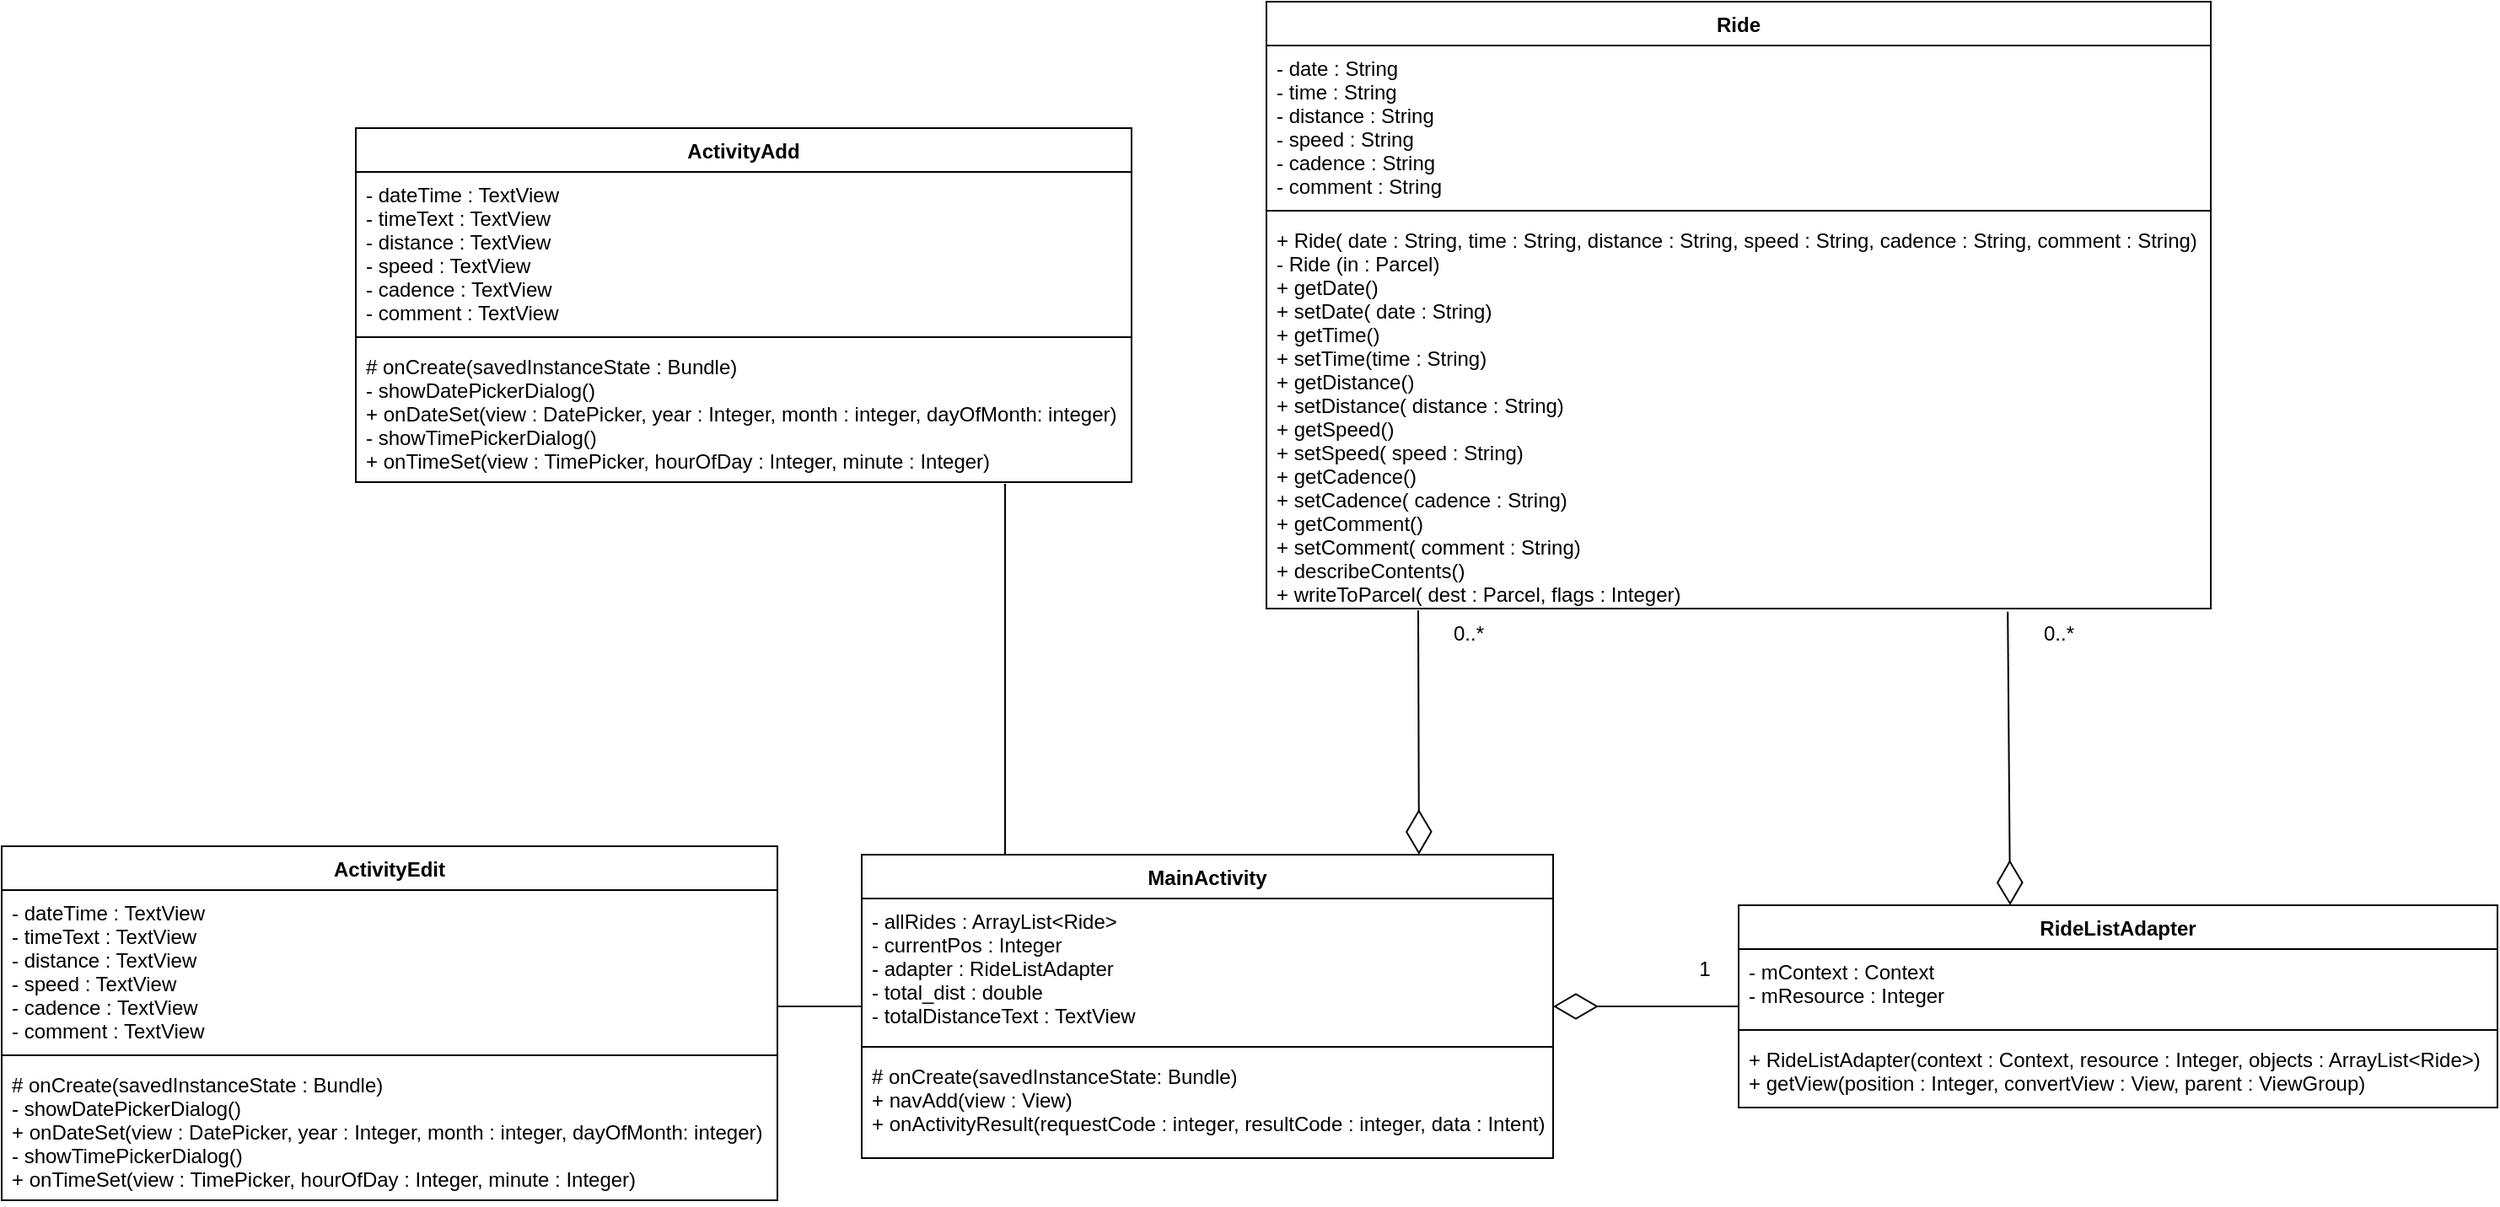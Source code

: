<mxfile version="12.0.0" type="device" pages="1"><diagram id="klk7UHlmaQmspiglisbd" name="Page-1"><mxGraphModel dx="1408" dy="748" grid="1" gridSize="10" guides="1" tooltips="1" connect="1" arrows="1" fold="1" page="1" pageScale="1" pageWidth="850" pageHeight="1100" math="0" shadow="0"><root><mxCell id="0"/><mxCell id="1" parent="0"/><mxCell id="thf5Psfr30D9m0dyuE8V-1" value="MainActivity" style="swimlane;fontStyle=1;align=center;verticalAlign=top;childLayout=stackLayout;horizontal=1;startSize=26;horizontalStack=0;resizeParent=1;resizeParentMax=0;resizeLast=0;collapsible=1;marginBottom=0;" parent="1" vertex="1"><mxGeometry x="620" y="621" width="410" height="180" as="geometry"/></mxCell><mxCell id="thf5Psfr30D9m0dyuE8V-2" value="- allRides : ArrayList&lt;Ride&gt;&#10;- currentPos : Integer&#10;- adapter : RideListAdapter&#10;- total_dist : double&#10;- totalDistanceText : TextView" style="text;strokeColor=none;fillColor=none;align=left;verticalAlign=top;spacingLeft=4;spacingRight=4;overflow=hidden;rotatable=0;points=[[0,0.5],[1,0.5]];portConstraint=eastwest;" parent="thf5Psfr30D9m0dyuE8V-1" vertex="1"><mxGeometry y="26" width="410" height="84" as="geometry"/></mxCell><mxCell id="thf5Psfr30D9m0dyuE8V-3" value="" style="line;strokeWidth=1;fillColor=none;align=left;verticalAlign=middle;spacingTop=-1;spacingLeft=3;spacingRight=3;rotatable=0;labelPosition=right;points=[];portConstraint=eastwest;" parent="thf5Psfr30D9m0dyuE8V-1" vertex="1"><mxGeometry y="110" width="410" height="8" as="geometry"/></mxCell><mxCell id="thf5Psfr30D9m0dyuE8V-4" value="# onCreate(savedInstanceState: Bundle)&#10;+ navAdd(view : View)&#10;+ onActivityResult(requestCode : integer, resultCode : integer, data : Intent)" style="text;strokeColor=none;fillColor=none;align=left;verticalAlign=top;spacingLeft=4;spacingRight=4;overflow=hidden;rotatable=0;points=[[0,0.5],[1,0.5]];portConstraint=eastwest;" parent="thf5Psfr30D9m0dyuE8V-1" vertex="1"><mxGeometry y="118" width="410" height="62" as="geometry"/></mxCell><mxCell id="thf5Psfr30D9m0dyuE8V-5" value="ActivityAdd" style="swimlane;fontStyle=1;align=center;verticalAlign=top;childLayout=stackLayout;horizontal=1;startSize=26;horizontalStack=0;resizeParent=1;resizeParentMax=0;resizeLast=0;collapsible=1;marginBottom=0;" parent="1" vertex="1"><mxGeometry x="320" y="190" width="460" height="210" as="geometry"/></mxCell><mxCell id="thf5Psfr30D9m0dyuE8V-6" value="- dateTime : TextView&#10;- timeText : TextView&#10;- distance : TextView&#10;- speed : TextView&#10;- cadence : TextView&#10;- comment : TextView" style="text;strokeColor=none;fillColor=none;align=left;verticalAlign=top;spacingLeft=4;spacingRight=4;overflow=hidden;rotatable=0;points=[[0,0.5],[1,0.5]];portConstraint=eastwest;" parent="thf5Psfr30D9m0dyuE8V-5" vertex="1"><mxGeometry y="26" width="460" height="94" as="geometry"/></mxCell><mxCell id="thf5Psfr30D9m0dyuE8V-7" value="" style="line;strokeWidth=1;fillColor=none;align=left;verticalAlign=middle;spacingTop=-1;spacingLeft=3;spacingRight=3;rotatable=0;labelPosition=right;points=[];portConstraint=eastwest;" parent="thf5Psfr30D9m0dyuE8V-5" vertex="1"><mxGeometry y="120" width="460" height="8" as="geometry"/></mxCell><mxCell id="thf5Psfr30D9m0dyuE8V-8" value="# onCreate(savedInstanceState : Bundle)&#10;- showDatePickerDialog()&#10;+ onDateSet(view : DatePicker, year : Integer, month : integer, dayOfMonth: integer)&#10;- showTimePickerDialog()&#10;+ onTimeSet(view : TimePicker, hourOfDay : Integer, minute : Integer)&#10;" style="text;strokeColor=none;fillColor=none;align=left;verticalAlign=top;spacingLeft=4;spacingRight=4;overflow=hidden;rotatable=0;points=[[0,0.5],[1,0.5]];portConstraint=eastwest;" parent="thf5Psfr30D9m0dyuE8V-5" vertex="1"><mxGeometry y="128" width="460" height="82" as="geometry"/></mxCell><mxCell id="thf5Psfr30D9m0dyuE8V-13" value="RideListAdapter" style="swimlane;fontStyle=1;align=center;verticalAlign=top;childLayout=stackLayout;horizontal=1;startSize=26;horizontalStack=0;resizeParent=1;resizeParentMax=0;resizeLast=0;collapsible=1;marginBottom=0;" parent="1" vertex="1"><mxGeometry x="1140" y="651" width="450" height="120" as="geometry"/></mxCell><mxCell id="thf5Psfr30D9m0dyuE8V-14" value="- mContext : Context&#10;- mResource : Integer" style="text;strokeColor=none;fillColor=none;align=left;verticalAlign=top;spacingLeft=4;spacingRight=4;overflow=hidden;rotatable=0;points=[[0,0.5],[1,0.5]];portConstraint=eastwest;" parent="thf5Psfr30D9m0dyuE8V-13" vertex="1"><mxGeometry y="26" width="450" height="44" as="geometry"/></mxCell><mxCell id="thf5Psfr30D9m0dyuE8V-15" value="" style="line;strokeWidth=1;fillColor=none;align=left;verticalAlign=middle;spacingTop=-1;spacingLeft=3;spacingRight=3;rotatable=0;labelPosition=right;points=[];portConstraint=eastwest;" parent="thf5Psfr30D9m0dyuE8V-13" vertex="1"><mxGeometry y="70" width="450" height="8" as="geometry"/></mxCell><mxCell id="thf5Psfr30D9m0dyuE8V-16" value="+ RideListAdapter(context : Context, resource : Integer, objects : ArrayList&lt;Ride&gt;)&#10;+ getView(position : Integer, convertView : View, parent : ViewGroup)" style="text;strokeColor=none;fillColor=none;align=left;verticalAlign=top;spacingLeft=4;spacingRight=4;overflow=hidden;rotatable=0;points=[[0,0.5],[1,0.5]];portConstraint=eastwest;" parent="thf5Psfr30D9m0dyuE8V-13" vertex="1"><mxGeometry y="78" width="450" height="42" as="geometry"/></mxCell><mxCell id="thf5Psfr30D9m0dyuE8V-17" value="Ride" style="swimlane;fontStyle=1;align=center;verticalAlign=top;childLayout=stackLayout;horizontal=1;startSize=26;horizontalStack=0;resizeParent=1;resizeParentMax=0;resizeLast=0;collapsible=1;marginBottom=0;" parent="1" vertex="1"><mxGeometry x="860" y="115" width="560" height="360" as="geometry"/></mxCell><mxCell id="thf5Psfr30D9m0dyuE8V-18" value="- date : String&#10;- time : String&#10;- distance : String&#10;- speed : String&#10;- cadence : String&#10;- comment : String" style="text;strokeColor=none;fillColor=none;align=left;verticalAlign=top;spacingLeft=4;spacingRight=4;overflow=hidden;rotatable=0;points=[[0,0.5],[1,0.5]];portConstraint=eastwest;" parent="thf5Psfr30D9m0dyuE8V-17" vertex="1"><mxGeometry y="26" width="560" height="94" as="geometry"/></mxCell><mxCell id="thf5Psfr30D9m0dyuE8V-19" value="" style="line;strokeWidth=1;fillColor=none;align=left;verticalAlign=middle;spacingTop=-1;spacingLeft=3;spacingRight=3;rotatable=0;labelPosition=right;points=[];portConstraint=eastwest;" parent="thf5Psfr30D9m0dyuE8V-17" vertex="1"><mxGeometry y="120" width="560" height="8" as="geometry"/></mxCell><mxCell id="thf5Psfr30D9m0dyuE8V-20" value="+ Ride( date : String, time : String, distance : String, speed : String, cadence : String, comment : String)&#10;- Ride (in : Parcel)&#10;+ getDate()&#10;+ setDate( date : String)&#10;+ getTime()&#10;+ setTime(time : String)&#10;+ getDistance()&#10;+ setDistance( distance : String)&#10;+ getSpeed()&#10;+ setSpeed( speed : String)&#10;+ getCadence()&#10;+ setCadence( cadence : String)&#10;+ getComment()&#10;+ setComment( comment : String)&#10;+ describeContents()&#10;+ writeToParcel( dest : Parcel, flags : Integer)&#10;" style="text;strokeColor=none;fillColor=none;align=left;verticalAlign=top;spacingLeft=4;spacingRight=4;overflow=hidden;rotatable=0;points=[[0,0.5],[1,0.5]];portConstraint=eastwest;" parent="thf5Psfr30D9m0dyuE8V-17" vertex="1"><mxGeometry y="128" width="560" height="232" as="geometry"/></mxCell><mxCell id="thf5Psfr30D9m0dyuE8V-21" value="ActivityEdit" style="swimlane;fontStyle=1;align=center;verticalAlign=top;childLayout=stackLayout;horizontal=1;startSize=26;horizontalStack=0;resizeParent=1;resizeParentMax=0;resizeLast=0;collapsible=1;marginBottom=0;" parent="1" vertex="1"><mxGeometry x="110" y="616" width="460" height="210" as="geometry"/></mxCell><mxCell id="thf5Psfr30D9m0dyuE8V-22" value="- dateTime : TextView&#10;- timeText : TextView&#10;- distance : TextView&#10;- speed : TextView&#10;- cadence : TextView&#10;- comment : TextView" style="text;strokeColor=none;fillColor=none;align=left;verticalAlign=top;spacingLeft=4;spacingRight=4;overflow=hidden;rotatable=0;points=[[0,0.5],[1,0.5]];portConstraint=eastwest;" parent="thf5Psfr30D9m0dyuE8V-21" vertex="1"><mxGeometry y="26" width="460" height="94" as="geometry"/></mxCell><mxCell id="thf5Psfr30D9m0dyuE8V-23" value="" style="line;strokeWidth=1;fillColor=none;align=left;verticalAlign=middle;spacingTop=-1;spacingLeft=3;spacingRight=3;rotatable=0;labelPosition=right;points=[];portConstraint=eastwest;" parent="thf5Psfr30D9m0dyuE8V-21" vertex="1"><mxGeometry y="120" width="460" height="8" as="geometry"/></mxCell><mxCell id="thf5Psfr30D9m0dyuE8V-24" value="# onCreate(savedInstanceState : Bundle)&#10;- showDatePickerDialog()&#10;+ onDateSet(view : DatePicker, year : Integer, month : integer, dayOfMonth: integer)&#10;- showTimePickerDialog()&#10;+ onTimeSet(view : TimePicker, hourOfDay : Integer, minute : Integer)&#10;" style="text;strokeColor=none;fillColor=none;align=left;verticalAlign=top;spacingLeft=4;spacingRight=4;overflow=hidden;rotatable=0;points=[[0,0.5],[1,0.5]];portConstraint=eastwest;" parent="thf5Psfr30D9m0dyuE8V-21" vertex="1"><mxGeometry y="128" width="460" height="82" as="geometry"/></mxCell><mxCell id="thf5Psfr30D9m0dyuE8V-25" value="" style="endArrow=diamondThin;endFill=0;endSize=24;html=1;" parent="1" edge="1"><mxGeometry width="160" relative="1" as="geometry"><mxPoint x="1140" y="711" as="sourcePoint"/><mxPoint x="1030" y="711" as="targetPoint"/></mxGeometry></mxCell><mxCell id="thf5Psfr30D9m0dyuE8V-26" value="" style="endArrow=diamondThin;endFill=0;endSize=24;html=1;exitX=0.785;exitY=1.008;exitDx=0;exitDy=0;exitPerimeter=0;" parent="1" source="thf5Psfr30D9m0dyuE8V-20" edge="1"><mxGeometry width="160" relative="1" as="geometry"><mxPoint x="1301" y="491" as="sourcePoint"/><mxPoint x="1301" y="651" as="targetPoint"/></mxGeometry></mxCell><mxCell id="thf5Psfr30D9m0dyuE8V-27" value="" style="endArrow=diamondThin;endFill=0;endSize=24;html=1;entryX=0.806;entryY=-0.017;entryDx=0;entryDy=0;entryPerimeter=0;" parent="1" edge="1"><mxGeometry width="160" relative="1" as="geometry"><mxPoint x="950" y="476" as="sourcePoint"/><mxPoint x="950.46" y="620.94" as="targetPoint"/></mxGeometry></mxCell><mxCell id="thf5Psfr30D9m0dyuE8V-28" value="" style="line;strokeWidth=1;fillColor=none;align=left;verticalAlign=middle;spacingTop=-1;spacingLeft=3;spacingRight=3;rotatable=0;labelPosition=right;points=[];portConstraint=eastwest;" parent="1" vertex="1"><mxGeometry x="570" y="707" width="50" height="8" as="geometry"/></mxCell><mxCell id="thf5Psfr30D9m0dyuE8V-29" value="" style="line;strokeWidth=1;fillColor=none;align=left;verticalAlign=middle;spacingTop=-1;spacingLeft=3;spacingRight=3;rotatable=0;labelPosition=right;points=[];portConstraint=eastwest;direction=south;" parent="1" vertex="1"><mxGeometry x="701" y="401" width="8" height="220" as="geometry"/></mxCell><mxCell id="J38wuRTqVXnsQxs_D8Li-1" value="0..*" style="text;html=1;strokeColor=none;fillColor=none;align=center;verticalAlign=middle;whiteSpace=wrap;rounded=0;" vertex="1" parent="1"><mxGeometry x="1310" y="480" width="40" height="20" as="geometry"/></mxCell><mxCell id="J38wuRTqVXnsQxs_D8Li-2" value="0..*" style="text;html=1;strokeColor=none;fillColor=none;align=center;verticalAlign=middle;whiteSpace=wrap;rounded=0;" vertex="1" parent="1"><mxGeometry x="960" y="480" width="40" height="20" as="geometry"/></mxCell><mxCell id="J38wuRTqVXnsQxs_D8Li-4" value="1" style="text;html=1;strokeColor=none;fillColor=none;align=center;verticalAlign=middle;whiteSpace=wrap;rounded=0;" vertex="1" parent="1"><mxGeometry x="1100" y="679" width="40" height="20" as="geometry"/></mxCell></root></mxGraphModel></diagram></mxfile>